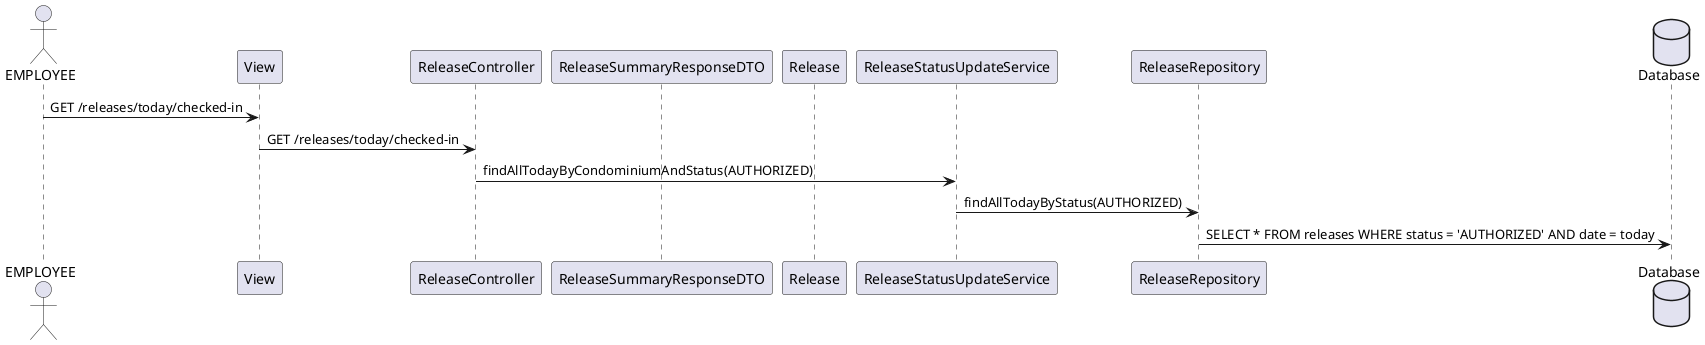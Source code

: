 @startuml
actor EMPLOYEE
participant View
participant ReleaseController
participant ReleaseSummaryResponseDTO
participant Release
participant ReleaseStatusUpdateService
participant ReleaseRepository
database Database

EMPLOYEE -> View : GET /releases/today/checked-in
View -> ReleaseController : GET /releases/today/checked-in
ReleaseController -> ReleaseStatusUpdateService : findAllTodayByCondominiumAndStatus(AUTHORIZED)
ReleaseStatusUpdateService -> ReleaseRepository : findAllTodayByStatus(AUTHORIZED)
ReleaseRepository -> Database : SELECT * FROM releases WHERE status = 'AUTHORIZED' AND date = today
@enduml
